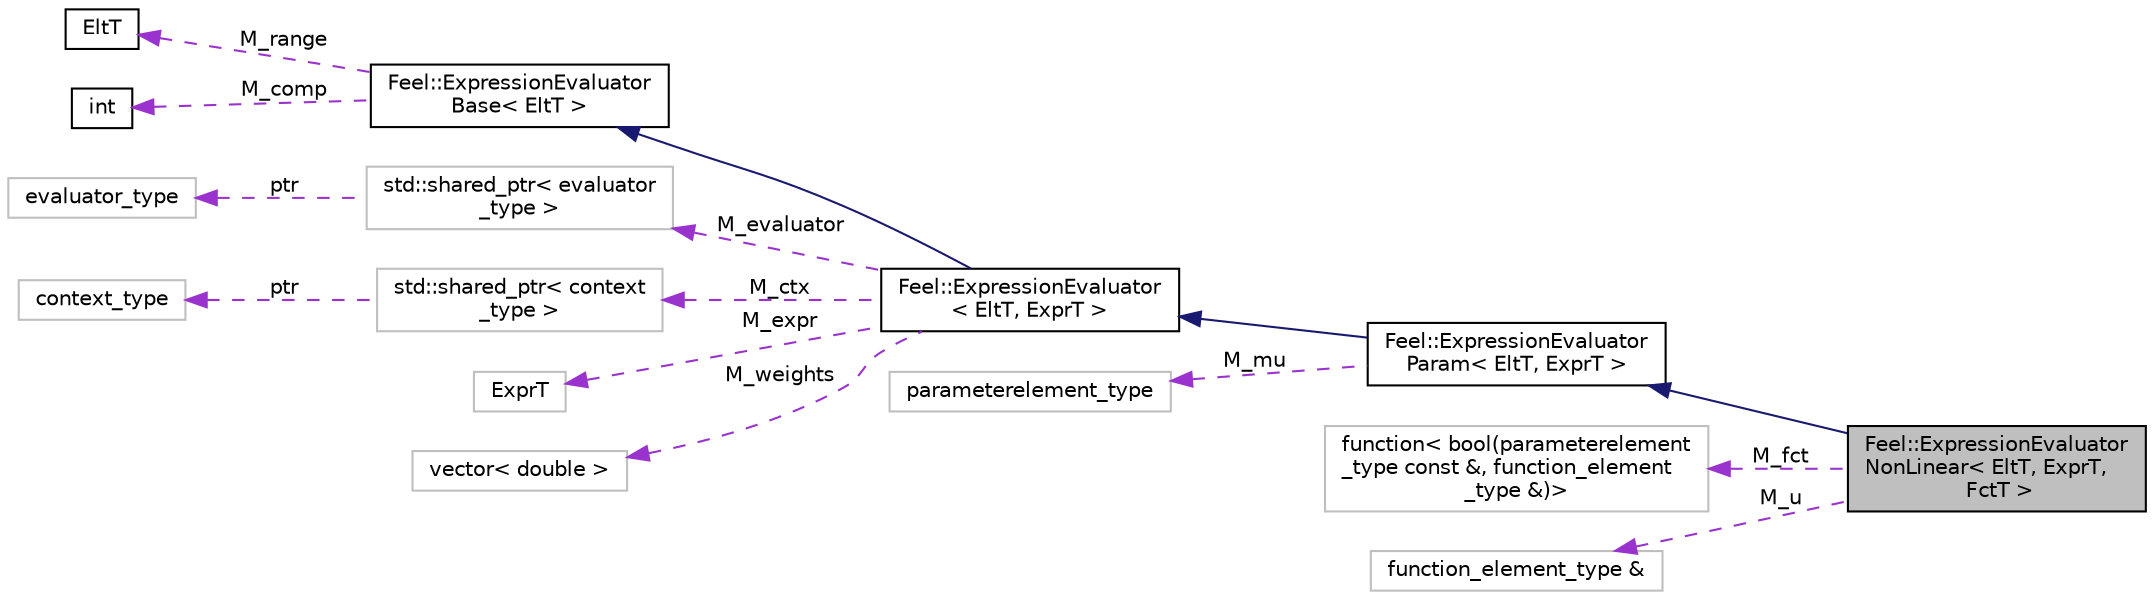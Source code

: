 digraph "Feel::ExpressionEvaluatorNonLinear&lt; EltT, ExprT, FctT &gt;"
{
 // LATEX_PDF_SIZE
  edge [fontname="Helvetica",fontsize="10",labelfontname="Helvetica",labelfontsize="10"];
  node [fontname="Helvetica",fontsize="10",shape=record];
  rankdir="LR";
  Node1 [label="Feel::ExpressionEvaluator\lNonLinear\< EltT, ExprT,\l FctT \>",height=0.2,width=0.4,color="black", fillcolor="grey75", style="filled", fontcolor="black",tooltip=" "];
  Node2 -> Node1 [dir="back",color="midnightblue",fontsize="10",style="solid",fontname="Helvetica"];
  Node2 [label="Feel::ExpressionEvaluator\lParam\< EltT, ExprT \>",height=0.2,width=0.4,color="black", fillcolor="white", style="filled",URL="$classFeel_1_1ExpressionEvaluatorParam.html",tooltip=" "];
  Node3 -> Node2 [dir="back",color="midnightblue",fontsize="10",style="solid",fontname="Helvetica"];
  Node3 [label="Feel::ExpressionEvaluator\l\< EltT, ExprT \>",height=0.2,width=0.4,color="black", fillcolor="white", style="filled",URL="$classFeel_1_1ExpressionEvaluator.html",tooltip=" "];
  Node4 -> Node3 [dir="back",color="midnightblue",fontsize="10",style="solid",fontname="Helvetica"];
  Node4 [label="Feel::ExpressionEvaluator\lBase\< EltT \>",height=0.2,width=0.4,color="black", fillcolor="white", style="filled",URL="$classFeel_1_1ExpressionEvaluatorBase.html",tooltip=" "];
  Node5 -> Node4 [dir="back",color="darkorchid3",fontsize="10",style="dashed",label=" M_range" ,fontname="Helvetica"];
  Node5 [label="EltT",height=0.2,width=0.4,color="black", fillcolor="white", style="filled",URL="$classEltT.html",tooltip=" "];
  Node6 -> Node4 [dir="back",color="darkorchid3",fontsize="10",style="dashed",label=" M_comp" ,fontname="Helvetica"];
  Node6 [label="int",height=0.2,width=0.4,color="black", fillcolor="white", style="filled",URL="$classint.html",tooltip=" "];
  Node7 -> Node3 [dir="back",color="darkorchid3",fontsize="10",style="dashed",label=" M_evaluator" ,fontname="Helvetica"];
  Node7 [label="std::shared_ptr\< evaluator\l_type \>",height=0.2,width=0.4,color="grey75", fillcolor="white", style="filled",tooltip=" "];
  Node8 -> Node7 [dir="back",color="darkorchid3",fontsize="10",style="dashed",label=" ptr" ,fontname="Helvetica"];
  Node8 [label="evaluator_type",height=0.2,width=0.4,color="grey75", fillcolor="white", style="filled",tooltip=" "];
  Node9 -> Node3 [dir="back",color="darkorchid3",fontsize="10",style="dashed",label=" M_ctx" ,fontname="Helvetica"];
  Node9 [label="std::shared_ptr\< context\l_type \>",height=0.2,width=0.4,color="grey75", fillcolor="white", style="filled",tooltip=" "];
  Node10 -> Node9 [dir="back",color="darkorchid3",fontsize="10",style="dashed",label=" ptr" ,fontname="Helvetica"];
  Node10 [label="context_type",height=0.2,width=0.4,color="grey75", fillcolor="white", style="filled",tooltip=" "];
  Node11 -> Node3 [dir="back",color="darkorchid3",fontsize="10",style="dashed",label=" M_expr" ,fontname="Helvetica"];
  Node11 [label="ExprT",height=0.2,width=0.4,color="grey75", fillcolor="white", style="filled",tooltip=" "];
  Node12 -> Node3 [dir="back",color="darkorchid3",fontsize="10",style="dashed",label=" M_weights" ,fontname="Helvetica"];
  Node12 [label="vector\< double \>",height=0.2,width=0.4,color="grey75", fillcolor="white", style="filled",tooltip=" "];
  Node13 -> Node2 [dir="back",color="darkorchid3",fontsize="10",style="dashed",label=" M_mu" ,fontname="Helvetica"];
  Node13 [label="parameterelement_type",height=0.2,width=0.4,color="grey75", fillcolor="white", style="filled",tooltip=" "];
  Node14 -> Node1 [dir="back",color="darkorchid3",fontsize="10",style="dashed",label=" M_fct" ,fontname="Helvetica"];
  Node14 [label="function\< bool(parameterelement\l_type const &, function_element\l_type &)\>",height=0.2,width=0.4,color="grey75", fillcolor="white", style="filled",tooltip=" "];
  Node15 -> Node1 [dir="back",color="darkorchid3",fontsize="10",style="dashed",label=" M_u" ,fontname="Helvetica"];
  Node15 [label="function_element_type &",height=0.2,width=0.4,color="grey75", fillcolor="white", style="filled",tooltip=" "];
}
